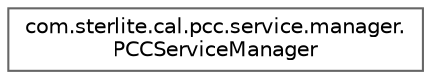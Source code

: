 digraph "Graphical Class Hierarchy"
{
 // LATEX_PDF_SIZE
  bgcolor="transparent";
  edge [fontname=Helvetica,fontsize=10,labelfontname=Helvetica,labelfontsize=10];
  node [fontname=Helvetica,fontsize=10,shape=box,height=0.2,width=0.4];
  rankdir="LR";
  Node0 [id="Node000000",label="com.sterlite.cal.pcc.service.manager.\lPCCServiceManager",height=0.2,width=0.4,color="grey40", fillcolor="white", style="filled",URL="$classcom_1_1sterlite_1_1cal_1_1pcc_1_1service_1_1manager_1_1_p_c_c_service_manager.html",tooltip=" "];
}
